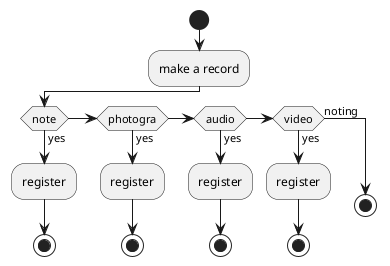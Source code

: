 @startuml meusys
start
:make a record;
if (note) then (yes)
  :register;
  stop
elseif (photogra) then (yes)
  :register;
  stop
elseif (audio) then (yes)
  :register;
  stop
elseif (video) then (yes)
  :register;
  stop
else (noting)
  stop
endif
@enduml